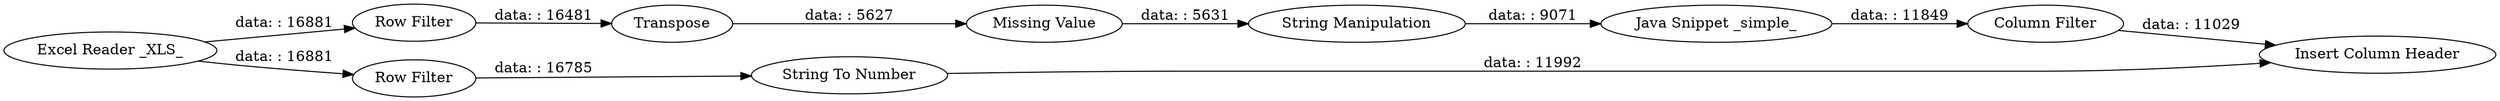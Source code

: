 digraph {
	"2276700137925133943_7" [label="String Manipulation"]
	"2276700137925133943_6" [label="Missing Value"]
	"2276700137925133943_10" [label="Java Snippet _simple_"]
	"2276700137925133943_9" [label="Column Filter"]
	"2276700137925133943_8" [label="Insert Column Header"]
	"2276700137925133943_11" [label="String To Number"]
	"2276700137925133943_3" [label="Row Filter"]
	"2276700137925133943_1" [label="Excel Reader _XLS_"]
	"2276700137925133943_5" [label=Transpose]
	"2276700137925133943_4" [label="Row Filter"]
	"2276700137925133943_10" -> "2276700137925133943_9" [label="data: : 11849"]
	"2276700137925133943_9" -> "2276700137925133943_8" [label="data: : 11029"]
	"2276700137925133943_4" -> "2276700137925133943_11" [label="data: : 16785"]
	"2276700137925133943_5" -> "2276700137925133943_6" [label="data: : 5627"]
	"2276700137925133943_1" -> "2276700137925133943_4" [label="data: : 16881"]
	"2276700137925133943_6" -> "2276700137925133943_7" [label="data: : 5631"]
	"2276700137925133943_7" -> "2276700137925133943_10" [label="data: : 9071"]
	"2276700137925133943_3" -> "2276700137925133943_5" [label="data: : 16481"]
	"2276700137925133943_1" -> "2276700137925133943_3" [label="data: : 16881"]
	"2276700137925133943_11" -> "2276700137925133943_8" [label="data: : 11992"]
	rankdir=LR
}
